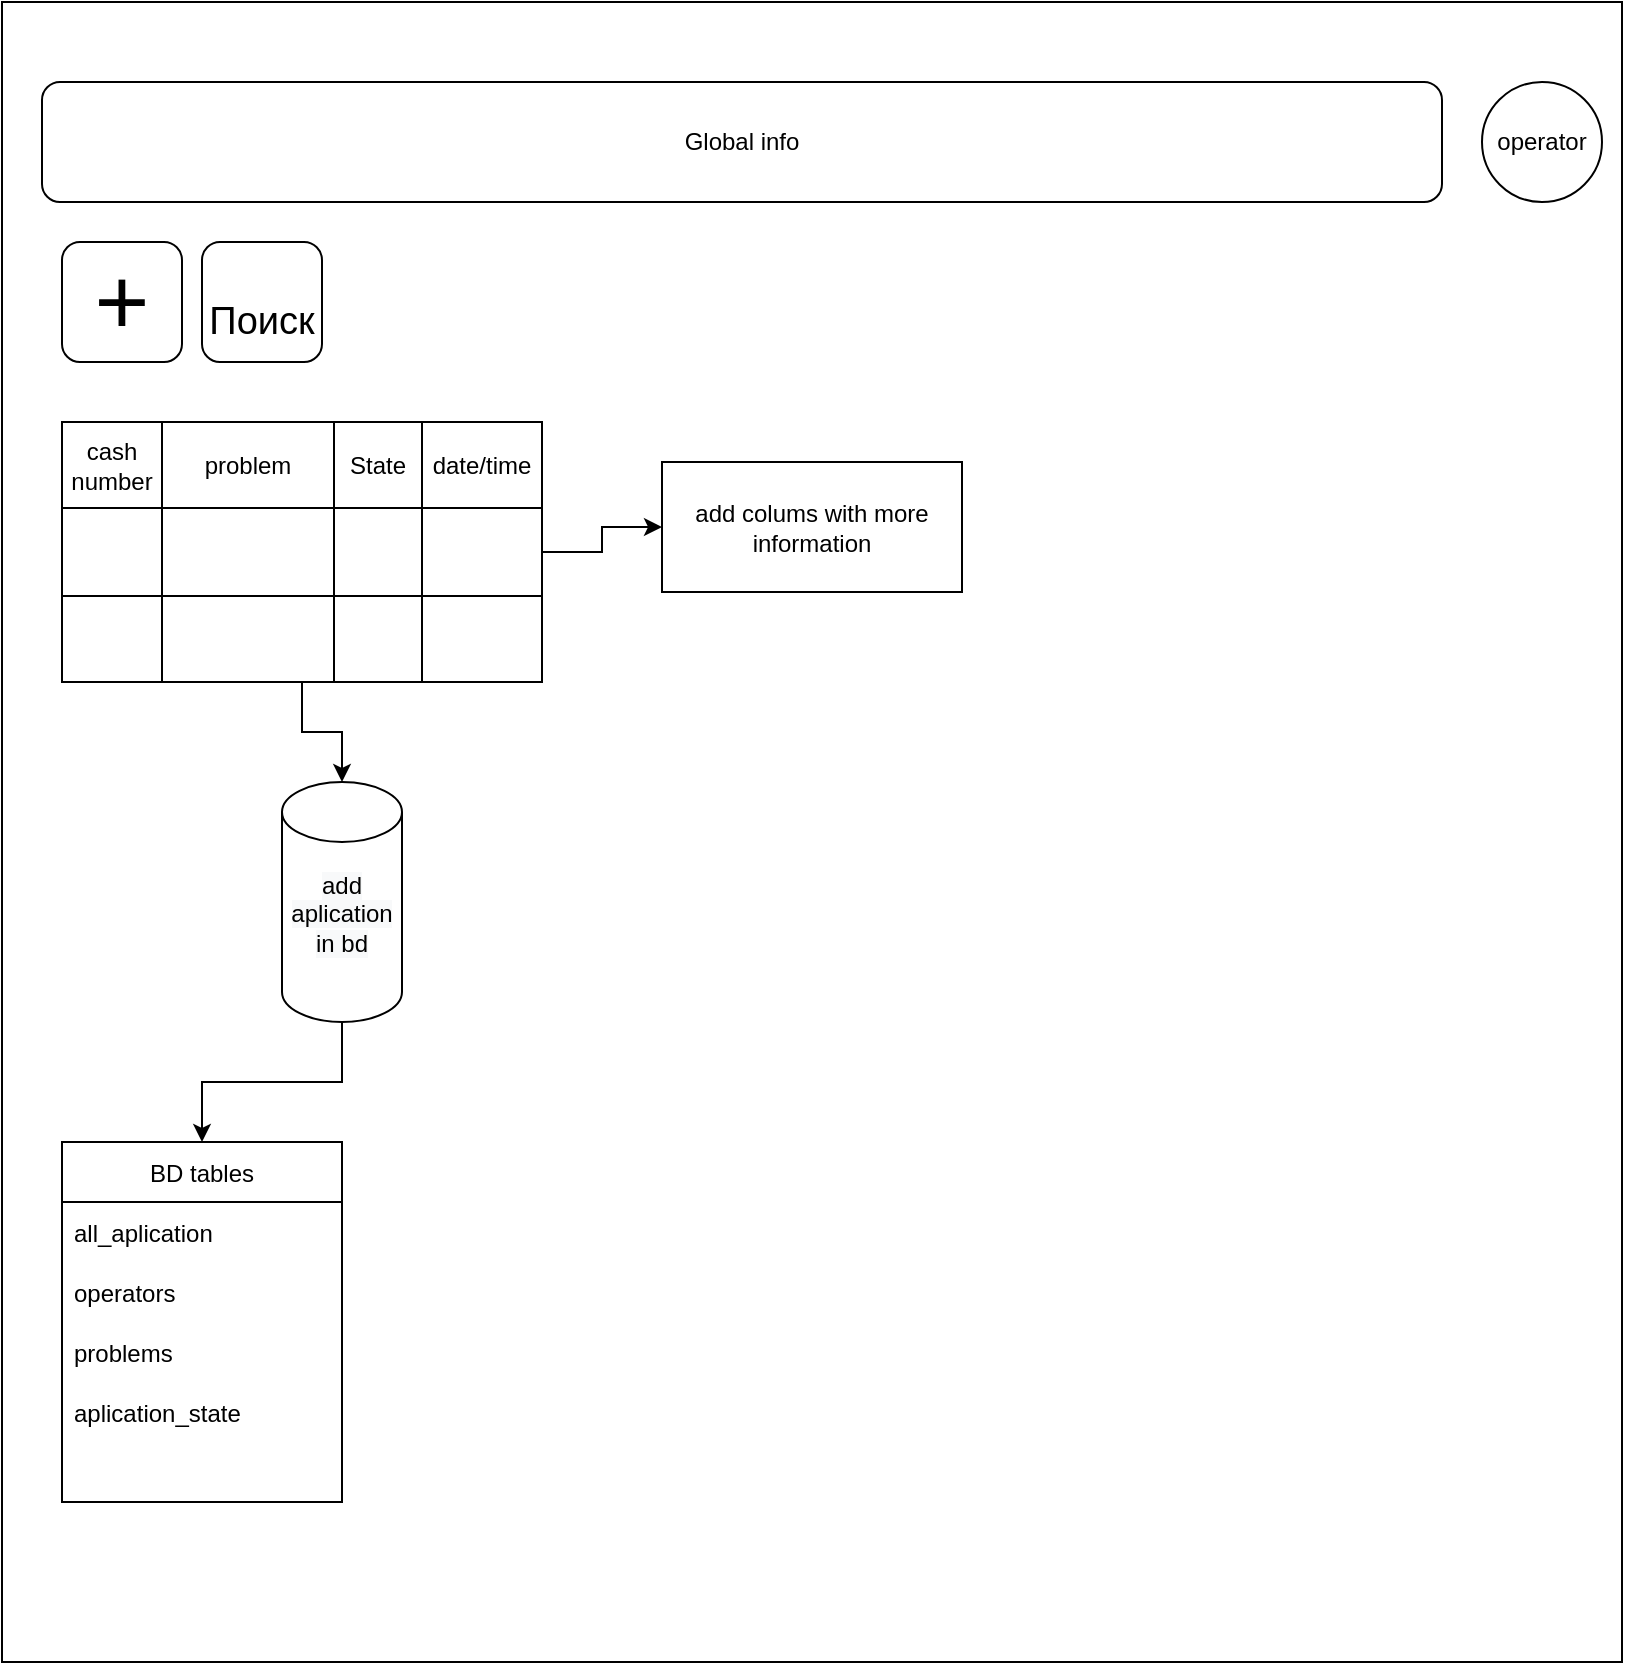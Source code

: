 <mxfile version="20.2.0" type="github">
  <diagram id="aA_sfdgUtZsmlyhYEaKP" name="Page-1">
    <mxGraphModel dx="1422" dy="1963" grid="1" gridSize="10" guides="1" tooltips="1" connect="1" arrows="1" fold="1" page="1" pageScale="1" pageWidth="827" pageHeight="1169" math="0" shadow="0">
      <root>
        <mxCell id="0" />
        <mxCell id="1" parent="0" />
        <mxCell id="rESO7nxcmDGdPn7ryyiX-3" value="" style="rounded=0;whiteSpace=wrap;html=1;direction=south;" parent="1" vertex="1">
          <mxGeometry x="10" y="-20" width="810" height="830" as="geometry" />
        </mxCell>
        <mxCell id="rESO7nxcmDGdPn7ryyiX-56" value="" style="edgeStyle=orthogonalEdgeStyle;rounded=0;orthogonalLoop=1;jettySize=auto;html=1;entryX=0.5;entryY=0;entryDx=0;entryDy=0;entryPerimeter=0;" parent="1" source="rESO7nxcmDGdPn7ryyiX-5" target="rESO7nxcmDGdPn7ryyiX-104" edge="1">
          <mxGeometry relative="1" as="geometry">
            <mxPoint x="160" y="270" as="targetPoint" />
          </mxGeometry>
        </mxCell>
        <mxCell id="rESO7nxcmDGdPn7ryyiX-97" value="" style="edgeStyle=orthogonalEdgeStyle;rounded=0;orthogonalLoop=1;jettySize=auto;html=1;" parent="1" source="rESO7nxcmDGdPn7ryyiX-5" target="rESO7nxcmDGdPn7ryyiX-96" edge="1">
          <mxGeometry relative="1" as="geometry" />
        </mxCell>
        <mxCell id="rESO7nxcmDGdPn7ryyiX-5" value="" style="shape=table;html=1;whiteSpace=wrap;startSize=0;container=1;collapsible=0;childLayout=tableLayout;" parent="1" vertex="1">
          <mxGeometry x="40" y="190" width="240" height="130" as="geometry" />
        </mxCell>
        <mxCell id="rESO7nxcmDGdPn7ryyiX-6" value="" style="shape=tableRow;horizontal=0;startSize=0;swimlaneHead=0;swimlaneBody=0;top=0;left=0;bottom=0;right=0;collapsible=0;dropTarget=0;fillColor=none;points=[[0,0.5],[1,0.5]];portConstraint=eastwest;" parent="rESO7nxcmDGdPn7ryyiX-5" vertex="1">
          <mxGeometry width="240" height="43" as="geometry" />
        </mxCell>
        <mxCell id="rESO7nxcmDGdPn7ryyiX-7" value="cash number" style="shape=partialRectangle;html=1;whiteSpace=wrap;connectable=0;fillColor=none;top=0;left=0;bottom=0;right=0;overflow=hidden;" parent="rESO7nxcmDGdPn7ryyiX-6" vertex="1">
          <mxGeometry width="50" height="43" as="geometry">
            <mxRectangle width="50" height="43" as="alternateBounds" />
          </mxGeometry>
        </mxCell>
        <mxCell id="rESO7nxcmDGdPn7ryyiX-8" value="problem" style="shape=partialRectangle;html=1;whiteSpace=wrap;connectable=0;fillColor=none;top=0;left=0;bottom=0;right=0;overflow=hidden;" parent="rESO7nxcmDGdPn7ryyiX-6" vertex="1">
          <mxGeometry x="50" width="86" height="43" as="geometry">
            <mxRectangle width="86" height="43" as="alternateBounds" />
          </mxGeometry>
        </mxCell>
        <mxCell id="rESO7nxcmDGdPn7ryyiX-9" value="State" style="shape=partialRectangle;html=1;whiteSpace=wrap;connectable=0;fillColor=none;top=0;left=0;bottom=0;right=0;overflow=hidden;" parent="rESO7nxcmDGdPn7ryyiX-6" vertex="1">
          <mxGeometry x="136" width="44" height="43" as="geometry">
            <mxRectangle width="44" height="43" as="alternateBounds" />
          </mxGeometry>
        </mxCell>
        <mxCell id="rESO7nxcmDGdPn7ryyiX-49" value="date/time" style="shape=partialRectangle;html=1;whiteSpace=wrap;connectable=0;fillColor=none;top=0;left=0;bottom=0;right=0;overflow=hidden;" parent="rESO7nxcmDGdPn7ryyiX-6" vertex="1">
          <mxGeometry x="180" width="60" height="43" as="geometry">
            <mxRectangle width="60" height="43" as="alternateBounds" />
          </mxGeometry>
        </mxCell>
        <mxCell id="rESO7nxcmDGdPn7ryyiX-10" value="" style="shape=tableRow;horizontal=0;startSize=0;swimlaneHead=0;swimlaneBody=0;top=0;left=0;bottom=0;right=0;collapsible=0;dropTarget=0;fillColor=none;points=[[0,0.5],[1,0.5]];portConstraint=eastwest;" parent="rESO7nxcmDGdPn7ryyiX-5" vertex="1">
          <mxGeometry y="43" width="240" height="44" as="geometry" />
        </mxCell>
        <mxCell id="rESO7nxcmDGdPn7ryyiX-11" value="" style="shape=partialRectangle;html=1;whiteSpace=wrap;connectable=0;fillColor=none;top=0;left=0;bottom=0;right=0;overflow=hidden;" parent="rESO7nxcmDGdPn7ryyiX-10" vertex="1">
          <mxGeometry width="50" height="44" as="geometry">
            <mxRectangle width="50" height="44" as="alternateBounds" />
          </mxGeometry>
        </mxCell>
        <mxCell id="rESO7nxcmDGdPn7ryyiX-12" value="" style="shape=partialRectangle;html=1;whiteSpace=wrap;connectable=0;fillColor=none;top=0;left=0;bottom=0;right=0;overflow=hidden;" parent="rESO7nxcmDGdPn7ryyiX-10" vertex="1">
          <mxGeometry x="50" width="86" height="44" as="geometry">
            <mxRectangle width="86" height="44" as="alternateBounds" />
          </mxGeometry>
        </mxCell>
        <mxCell id="rESO7nxcmDGdPn7ryyiX-13" value="" style="shape=partialRectangle;html=1;whiteSpace=wrap;connectable=0;fillColor=none;top=0;left=0;bottom=0;right=0;overflow=hidden;" parent="rESO7nxcmDGdPn7ryyiX-10" vertex="1">
          <mxGeometry x="136" width="44" height="44" as="geometry">
            <mxRectangle width="44" height="44" as="alternateBounds" />
          </mxGeometry>
        </mxCell>
        <mxCell id="rESO7nxcmDGdPn7ryyiX-50" style="shape=partialRectangle;html=1;whiteSpace=wrap;connectable=0;fillColor=none;top=0;left=0;bottom=0;right=0;overflow=hidden;" parent="rESO7nxcmDGdPn7ryyiX-10" vertex="1">
          <mxGeometry x="180" width="60" height="44" as="geometry">
            <mxRectangle width="60" height="44" as="alternateBounds" />
          </mxGeometry>
        </mxCell>
        <mxCell id="rESO7nxcmDGdPn7ryyiX-14" value="" style="shape=tableRow;horizontal=0;startSize=0;swimlaneHead=0;swimlaneBody=0;top=0;left=0;bottom=0;right=0;collapsible=0;dropTarget=0;fillColor=none;points=[[0,0.5],[1,0.5]];portConstraint=eastwest;" parent="rESO7nxcmDGdPn7ryyiX-5" vertex="1">
          <mxGeometry y="87" width="240" height="43" as="geometry" />
        </mxCell>
        <mxCell id="rESO7nxcmDGdPn7ryyiX-15" value="" style="shape=partialRectangle;html=1;whiteSpace=wrap;connectable=0;fillColor=none;top=0;left=0;bottom=0;right=0;overflow=hidden;" parent="rESO7nxcmDGdPn7ryyiX-14" vertex="1">
          <mxGeometry width="50" height="43" as="geometry">
            <mxRectangle width="50" height="43" as="alternateBounds" />
          </mxGeometry>
        </mxCell>
        <mxCell id="rESO7nxcmDGdPn7ryyiX-16" value="" style="shape=partialRectangle;html=1;whiteSpace=wrap;connectable=0;fillColor=none;top=0;left=0;bottom=0;right=0;overflow=hidden;" parent="rESO7nxcmDGdPn7ryyiX-14" vertex="1">
          <mxGeometry x="50" width="86" height="43" as="geometry">
            <mxRectangle width="86" height="43" as="alternateBounds" />
          </mxGeometry>
        </mxCell>
        <mxCell id="rESO7nxcmDGdPn7ryyiX-17" value="" style="shape=partialRectangle;html=1;whiteSpace=wrap;connectable=0;fillColor=none;top=0;left=0;bottom=0;right=0;overflow=hidden;pointerEvents=1;" parent="rESO7nxcmDGdPn7ryyiX-14" vertex="1">
          <mxGeometry x="136" width="44" height="43" as="geometry">
            <mxRectangle width="44" height="43" as="alternateBounds" />
          </mxGeometry>
        </mxCell>
        <mxCell id="rESO7nxcmDGdPn7ryyiX-51" style="shape=partialRectangle;html=1;whiteSpace=wrap;connectable=0;fillColor=none;top=0;left=0;bottom=0;right=0;overflow=hidden;pointerEvents=1;" parent="rESO7nxcmDGdPn7ryyiX-14" vertex="1">
          <mxGeometry x="180" width="60" height="43" as="geometry">
            <mxRectangle width="60" height="43" as="alternateBounds" />
          </mxGeometry>
        </mxCell>
        <mxCell id="rESO7nxcmDGdPn7ryyiX-53" value="operator" style="ellipse;whiteSpace=wrap;html=1;aspect=fixed;" parent="1" vertex="1">
          <mxGeometry x="750" y="20" width="60" height="60" as="geometry" />
        </mxCell>
        <mxCell id="rESO7nxcmDGdPn7ryyiX-54" value="Global info" style="rounded=1;whiteSpace=wrap;html=1;" parent="1" vertex="1">
          <mxGeometry x="30" y="20" width="700" height="60" as="geometry" />
        </mxCell>
        <mxCell id="rESO7nxcmDGdPn7ryyiX-96" value="add colums with more information" style="whiteSpace=wrap;html=1;startSize=0;" parent="1" vertex="1">
          <mxGeometry x="340" y="210" width="150" height="65" as="geometry" />
        </mxCell>
        <mxCell id="rESO7nxcmDGdPn7ryyiX-110" style="edgeStyle=orthogonalEdgeStyle;rounded=0;orthogonalLoop=1;jettySize=auto;html=1;" parent="1" source="rESO7nxcmDGdPn7ryyiX-104" target="rESO7nxcmDGdPn7ryyiX-106" edge="1">
          <mxGeometry relative="1" as="geometry" />
        </mxCell>
        <mxCell id="rESO7nxcmDGdPn7ryyiX-104" value="&#xa;&lt;span style=&quot;color: rgb(0, 0, 0); font-family: Helvetica; font-size: 12px; font-style: normal; font-variant-ligatures: normal; font-variant-caps: normal; font-weight: 400; letter-spacing: normal; orphans: 2; text-align: center; text-indent: 0px; text-transform: none; widows: 2; word-spacing: 0px; -webkit-text-stroke-width: 0px; background-color: rgb(248, 249, 250); text-decoration-thickness: initial; text-decoration-style: initial; text-decoration-color: initial; float: none; display: inline !important;&quot;&gt;add aplication in bd&lt;/span&gt;&#xa;&#xa;" style="shape=cylinder3;whiteSpace=wrap;html=1;boundedLbl=1;backgroundOutline=1;size=15;" parent="1" vertex="1">
          <mxGeometry x="150" y="370" width="60" height="120" as="geometry" />
        </mxCell>
        <mxCell id="rESO7nxcmDGdPn7ryyiX-106" value="BD tables" style="swimlane;fontStyle=0;childLayout=stackLayout;horizontal=1;startSize=30;horizontalStack=0;resizeParent=1;resizeParentMax=0;resizeLast=0;collapsible=1;marginBottom=0;" parent="1" vertex="1">
          <mxGeometry x="40" y="550" width="140" height="180" as="geometry" />
        </mxCell>
        <mxCell id="rESO7nxcmDGdPn7ryyiX-107" value="all_aplication " style="text;strokeColor=none;fillColor=none;align=left;verticalAlign=middle;spacingLeft=4;spacingRight=4;overflow=hidden;points=[[0,0.5],[1,0.5]];portConstraint=eastwest;rotatable=0;" parent="rESO7nxcmDGdPn7ryyiX-106" vertex="1">
          <mxGeometry y="30" width="140" height="30" as="geometry" />
        </mxCell>
        <mxCell id="rESO7nxcmDGdPn7ryyiX-108" value="operators" style="text;strokeColor=none;fillColor=none;align=left;verticalAlign=middle;spacingLeft=4;spacingRight=4;overflow=hidden;points=[[0,0.5],[1,0.5]];portConstraint=eastwest;rotatable=0;" parent="rESO7nxcmDGdPn7ryyiX-106" vertex="1">
          <mxGeometry y="60" width="140" height="30" as="geometry" />
        </mxCell>
        <mxCell id="rESO7nxcmDGdPn7ryyiX-109" value="problems" style="text;strokeColor=none;fillColor=none;align=left;verticalAlign=middle;spacingLeft=4;spacingRight=4;overflow=hidden;points=[[0,0.5],[1,0.5]];portConstraint=eastwest;rotatable=0;" parent="rESO7nxcmDGdPn7ryyiX-106" vertex="1">
          <mxGeometry y="90" width="140" height="30" as="geometry" />
        </mxCell>
        <mxCell id="rESO7nxcmDGdPn7ryyiX-111" value="aplication_state" style="text;strokeColor=none;fillColor=none;align=left;verticalAlign=middle;spacingLeft=4;spacingRight=4;overflow=hidden;points=[[0,0.5],[1,0.5]];portConstraint=eastwest;rotatable=0;" parent="rESO7nxcmDGdPn7ryyiX-106" vertex="1">
          <mxGeometry y="120" width="140" height="30" as="geometry" />
        </mxCell>
        <mxCell id="rESO7nxcmDGdPn7ryyiX-112" style="text;strokeColor=none;fillColor=none;align=left;verticalAlign=middle;spacingLeft=4;spacingRight=4;overflow=hidden;points=[[0,0.5],[1,0.5]];portConstraint=eastwest;rotatable=0;" parent="rESO7nxcmDGdPn7ryyiX-106" vertex="1">
          <mxGeometry y="150" width="140" height="30" as="geometry" />
        </mxCell>
        <mxCell id="S3DV0xNNEA885ldgz9Ur-1" value="+" style="rounded=1;whiteSpace=wrap;html=1;fontSize=47;" vertex="1" parent="1">
          <mxGeometry x="40" y="100" width="60" height="60" as="geometry" />
        </mxCell>
        <mxCell id="S3DV0xNNEA885ldgz9Ur-2" value="&lt;span style=&quot;font-size: 19px; background-color: initial;&quot;&gt;Поиск&lt;/span&gt;" style="rounded=1;whiteSpace=wrap;html=1;fontSize=47;align=center;" vertex="1" parent="1">
          <mxGeometry x="110" y="100" width="60" height="60" as="geometry" />
        </mxCell>
      </root>
    </mxGraphModel>
  </diagram>
</mxfile>
